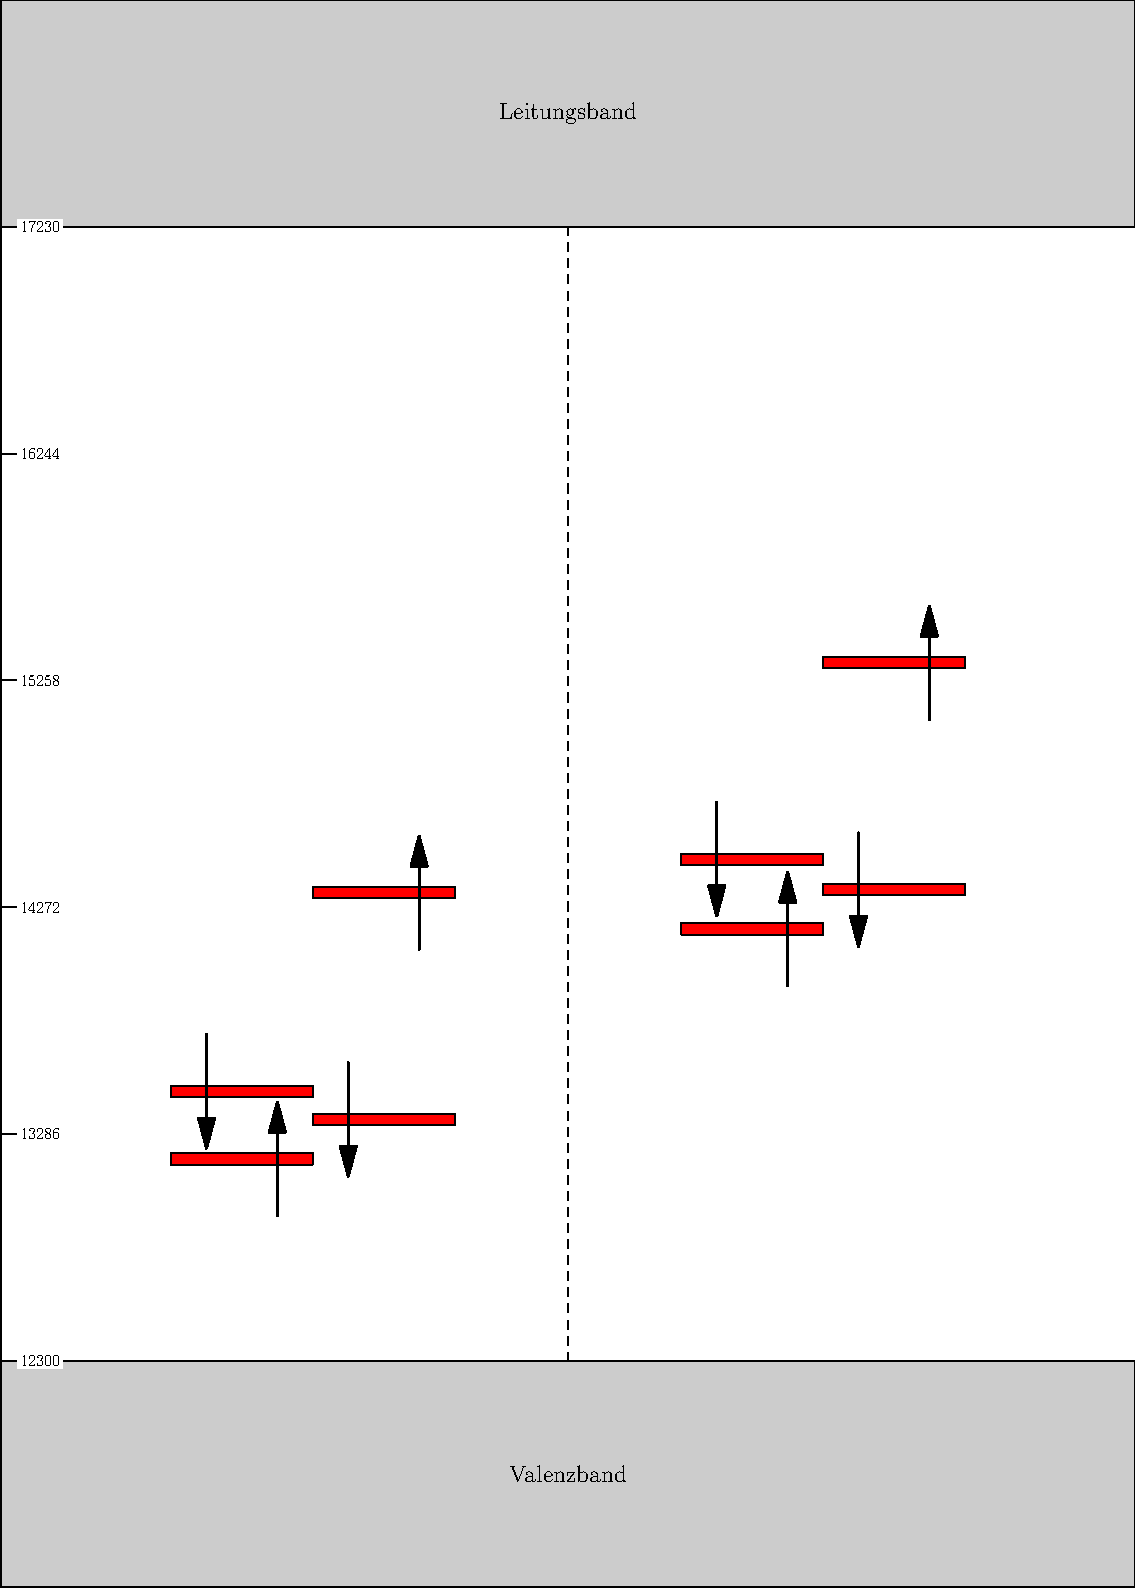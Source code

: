 /*******************/
/* MAIN PARAMETERS */
/*******************/

real ENERGIE_LB_PRISTINE  = 17230;
real ENERGIE_VB_PRISTINE  = 12300;

real OBERKANTE     = 100;
real UNTERKANTE    = 0;
real IMG_WIDTH     = 100;
real KANTEN_HEIGHT = 20;

real[] EXCITED_ENERGIES={14153,14324,14456,15310};
real[] EXCITED_SPINS={1,2,2,1};

real[] UNEXCITED_ENERGIES={13153,13324,13446,14310};
real[] UNEXCITED_SPINS={1,2,2,1};

//size(5cm,5cm);
unitsize(.2cm);


struct state {
  real energy;
  real value;
  string title     = "";
  real spin        = 0;
  real VB          = ENERGIE_VB_PRISTINE;
  real LB          = ENERGIE_LB_PRISTINE;
  real DASH_WIDTH  = 25/2;
  real DASH_HEIGHT = 1;
  real X_COORD     = 0;
  real getPlottingValue ( ){
    real val = 100*(energy - VB)/(LB-VB);
    return val;
  };
  void init(real e, real s){
    energy  = e;
    spin    = s;
    value   = getPlottingValue();
  };
  pair getMiddlePoint (  ){
    real x,y;
    x = X_COORD+(DASH_WIDTH)/2;
    y = value + (DASH_HEIGHT)/2;
    return (x,y);
  };
  void draw_spin(){
    pair middle = getMiddlePoint();
    path ar;
    real x_deviation = 0.25*DASH_WIDTH;
    real height = 5*DASH_HEIGHT;
    if ( spin == 1 ) {
      ar = (middle - (-x_deviation,height))..(middle + (x_deviation,height));
    } else {
      ar = (middle + (-x_deviation,height))..(middle - (x_deviation,height));
    }
    draw(ar, linewidth(1),Arrow());
  };
  void draw (){
    filldraw(box((X_COORD,value),(X_COORD+DASH_WIDTH,value+DASH_HEIGHT)),red);
    label(title, (X_COORD+DASH_WIDTH,value), E);
    if ( spin != 0 ) {
      draw_spin();
    }
  };
};
struct states {
  state[] states;
  string title     = "";
  pair getMiddlePoint (  ){
    real x,y;
    real[] Y,X;
    pair middle_point;
    for ( state s : states ) {
      middle_point = s.getMiddlePoint();
      Y.push(middle_point.y);
      X.push(middle_point.x);
    };
    x = sum(X)/X.length;
    y = sum(Y)/Y.length;
    return (x,y);
  };
  void setX ( real x ){
    for ( state s : states ) {
      s.X_COORD = x;
    }
  };
  void draw (){
    for ( state s : states ) {
      s.draw();
    }
  };
};


for ( int i = 0; i < EXCITED_ENERGIES.length; i+=1 ) {
  int controller;
  if ( i%2 == 0 ) {
    controller = 0;
  } else {
    controller = 1;
  }
  state s;
  s.init(EXCITED_ENERGIES[i], EXCITED_SPINS[i]);
  s.X_COORD=60+controller*(s.DASH_WIDTH);
  s.draw();
}


for ( int i = 0; i < UNEXCITED_ENERGIES.length; i+=1 ) {
  int controller;
  if ( i%2 == 0 ) {
    controller = 0;
  } else {
    controller = 1;
  }
  state s;
  s.init(UNEXCITED_ENERGIES[i], UNEXCITED_SPINS[i]);
  s.X_COORD=15+controller*(s.DASH_WIDTH);
  s.draw();
}




draw((50,0)--(50,100),dashed);

label("Leitungsband" , (IMG_WIDTH/2 , OBERKANTE+(KANTEN_HEIGHT)/2));
label("Valenzband"   , (IMG_WIDTH/2 , (UNTERKANTE-KANTEN_HEIGHT)/2));

path UNTERKANTE_BOX = box((0 , UNTERKANTE) , (IMG_WIDTH , UNTERKANTE - KANTEN_HEIGHT));
path OBERKANTE_BOX  = box((0 , OBERKANTE)  , (IMG_WIDTH , OBERKANTE + KANTEN_HEIGHT));

filldraw(OBERKANTE_BOX  , .8*white);
filldraw(UNTERKANTE_BOX , .8*white);


real pointsToEnergy ( real point ){
  return (ENERGIE_LB_PRISTINE-ENERGIE_VB_PRISTINE)*point/100 + ENERGIE_VB_PRISTINE;
};

int steps = 5;
real width = 100/5;
draw((0,0)--(0,100), linewidth(1));
for ( int i = 0; i <= steps; i+=1 ) {
  draw((0,width*i)--(2,width*i));
  label(scale(0.7)*(string)pointsToEnergy(width*i), (1,width*i), E, Fill(white));
}


